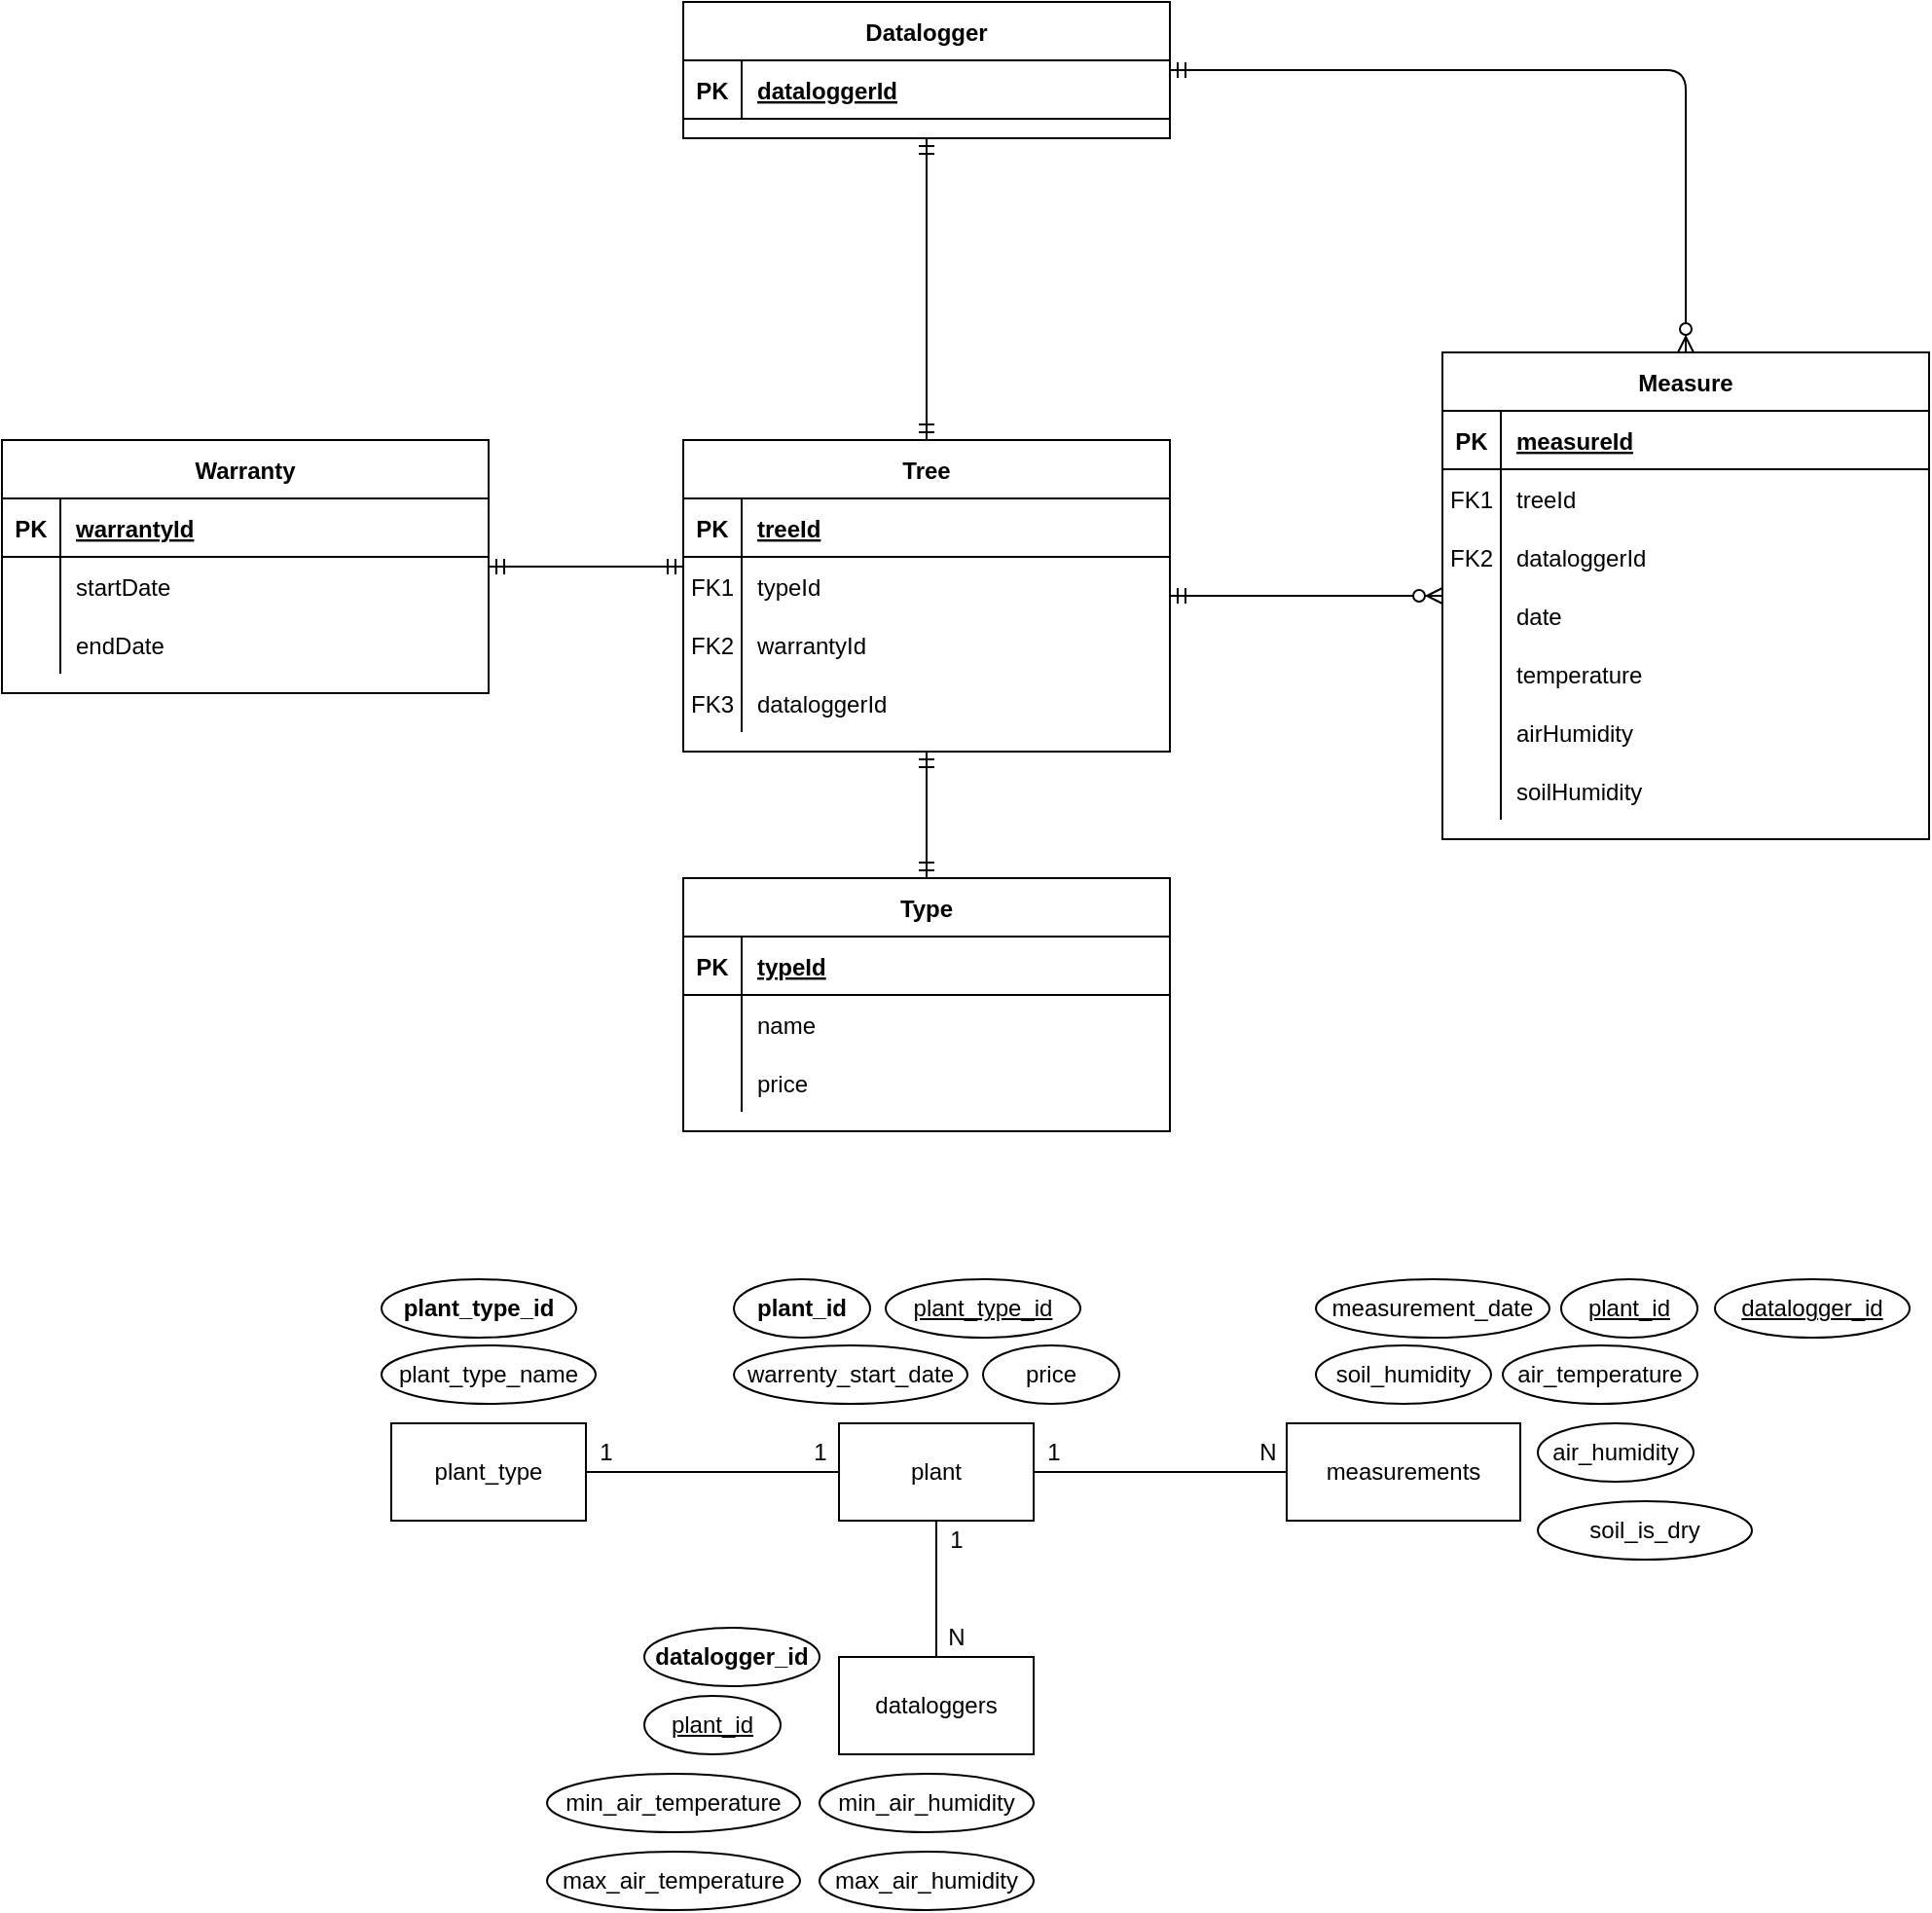 <mxfile version="14.5.1" type="device"><diagram id="R2lEEEUBdFMjLlhIrx00" name="Page-1"><mxGraphModel dx="1038" dy="607" grid="1" gridSize="10" guides="1" tooltips="1" connect="1" arrows="1" fold="1" page="1" pageScale="1" pageWidth="850" pageHeight="1100" math="0" shadow="0" extFonts="Permanent Marker^https://fonts.googleapis.com/css?family=Permanent+Marker"><root><mxCell id="0"/><mxCell id="1" parent="0"/><mxCell id="hlEVC8pS-RV7Bxgu4kH7-1" value="Tree" style="shape=table;startSize=30;container=1;collapsible=1;childLayout=tableLayout;fixedRows=1;rowLines=0;fontStyle=1;align=center;resizeLast=1;" parent="1" vertex="1"><mxGeometry x="370" y="255" width="250" height="160" as="geometry"/></mxCell><mxCell id="hlEVC8pS-RV7Bxgu4kH7-2" value="" style="shape=partialRectangle;collapsible=0;dropTarget=0;pointerEvents=0;fillColor=none;points=[[0,0.5],[1,0.5]];portConstraint=eastwest;top=0;left=0;right=0;bottom=1;" parent="hlEVC8pS-RV7Bxgu4kH7-1" vertex="1"><mxGeometry y="30" width="250" height="30" as="geometry"/></mxCell><mxCell id="hlEVC8pS-RV7Bxgu4kH7-3" value="PK" style="shape=partialRectangle;overflow=hidden;connectable=0;fillColor=none;top=0;left=0;bottom=0;right=0;fontStyle=1;" parent="hlEVC8pS-RV7Bxgu4kH7-2" vertex="1"><mxGeometry width="30" height="30" as="geometry"/></mxCell><mxCell id="hlEVC8pS-RV7Bxgu4kH7-4" value="treeId" style="shape=partialRectangle;overflow=hidden;connectable=0;fillColor=none;top=0;left=0;bottom=0;right=0;align=left;spacingLeft=6;fontStyle=5;" parent="hlEVC8pS-RV7Bxgu4kH7-2" vertex="1"><mxGeometry x="30" width="220" height="30" as="geometry"/></mxCell><mxCell id="hlEVC8pS-RV7Bxgu4kH7-5" value="" style="shape=partialRectangle;collapsible=0;dropTarget=0;pointerEvents=0;fillColor=none;points=[[0,0.5],[1,0.5]];portConstraint=eastwest;top=0;left=0;right=0;bottom=0;" parent="hlEVC8pS-RV7Bxgu4kH7-1" vertex="1"><mxGeometry y="60" width="250" height="30" as="geometry"/></mxCell><mxCell id="hlEVC8pS-RV7Bxgu4kH7-6" value="FK1" style="shape=partialRectangle;overflow=hidden;connectable=0;fillColor=none;top=0;left=0;bottom=0;right=0;" parent="hlEVC8pS-RV7Bxgu4kH7-5" vertex="1"><mxGeometry width="30" height="30" as="geometry"/></mxCell><mxCell id="hlEVC8pS-RV7Bxgu4kH7-7" value="typeId" style="shape=partialRectangle;overflow=hidden;connectable=0;fillColor=none;top=0;left=0;bottom=0;right=0;align=left;spacingLeft=6;" parent="hlEVC8pS-RV7Bxgu4kH7-5" vertex="1"><mxGeometry x="30" width="220" height="30" as="geometry"/></mxCell><mxCell id="hlEVC8pS-RV7Bxgu4kH7-59" value="" style="shape=partialRectangle;collapsible=0;dropTarget=0;pointerEvents=0;fillColor=none;points=[[0,0.5],[1,0.5]];portConstraint=eastwest;top=0;left=0;right=0;bottom=0;" parent="hlEVC8pS-RV7Bxgu4kH7-1" vertex="1"><mxGeometry y="90" width="250" height="30" as="geometry"/></mxCell><mxCell id="hlEVC8pS-RV7Bxgu4kH7-60" value="FK2" style="shape=partialRectangle;overflow=hidden;connectable=0;fillColor=none;top=0;left=0;bottom=0;right=0;" parent="hlEVC8pS-RV7Bxgu4kH7-59" vertex="1"><mxGeometry width="30" height="30" as="geometry"/></mxCell><mxCell id="hlEVC8pS-RV7Bxgu4kH7-61" value="warrantyId" style="shape=partialRectangle;overflow=hidden;connectable=0;fillColor=none;top=0;left=0;bottom=0;right=0;align=left;spacingLeft=6;" parent="hlEVC8pS-RV7Bxgu4kH7-59" vertex="1"><mxGeometry x="30" width="220" height="30" as="geometry"/></mxCell><mxCell id="hlEVC8pS-RV7Bxgu4kH7-87" value="" style="shape=partialRectangle;collapsible=0;dropTarget=0;pointerEvents=0;fillColor=none;points=[[0,0.5],[1,0.5]];portConstraint=eastwest;top=0;left=0;right=0;bottom=0;" parent="hlEVC8pS-RV7Bxgu4kH7-1" vertex="1"><mxGeometry y="120" width="250" height="30" as="geometry"/></mxCell><mxCell id="hlEVC8pS-RV7Bxgu4kH7-88" value="FK3" style="shape=partialRectangle;overflow=hidden;connectable=0;fillColor=none;top=0;left=0;bottom=0;right=0;" parent="hlEVC8pS-RV7Bxgu4kH7-87" vertex="1"><mxGeometry width="30" height="30" as="geometry"/></mxCell><mxCell id="hlEVC8pS-RV7Bxgu4kH7-89" value="dataloggerId" style="shape=partialRectangle;overflow=hidden;connectable=0;fillColor=none;top=0;left=0;bottom=0;right=0;align=left;spacingLeft=6;" parent="hlEVC8pS-RV7Bxgu4kH7-87" vertex="1"><mxGeometry x="30" width="220" height="30" as="geometry"/></mxCell><mxCell id="hlEVC8pS-RV7Bxgu4kH7-14" value="Type" style="shape=table;startSize=30;container=1;collapsible=1;childLayout=tableLayout;fixedRows=1;rowLines=0;fontStyle=1;align=center;resizeLast=1;" parent="1" vertex="1"><mxGeometry x="370" y="480" width="250" height="130" as="geometry"/></mxCell><mxCell id="hlEVC8pS-RV7Bxgu4kH7-15" value="" style="shape=partialRectangle;collapsible=0;dropTarget=0;pointerEvents=0;fillColor=none;points=[[0,0.5],[1,0.5]];portConstraint=eastwest;top=0;left=0;right=0;bottom=1;" parent="hlEVC8pS-RV7Bxgu4kH7-14" vertex="1"><mxGeometry y="30" width="250" height="30" as="geometry"/></mxCell><mxCell id="hlEVC8pS-RV7Bxgu4kH7-16" value="PK" style="shape=partialRectangle;overflow=hidden;connectable=0;fillColor=none;top=0;left=0;bottom=0;right=0;fontStyle=1;" parent="hlEVC8pS-RV7Bxgu4kH7-15" vertex="1"><mxGeometry width="30" height="30" as="geometry"/></mxCell><mxCell id="hlEVC8pS-RV7Bxgu4kH7-17" value="typeId" style="shape=partialRectangle;overflow=hidden;connectable=0;fillColor=none;top=0;left=0;bottom=0;right=0;align=left;spacingLeft=6;fontStyle=5;" parent="hlEVC8pS-RV7Bxgu4kH7-15" vertex="1"><mxGeometry x="30" width="220" height="30" as="geometry"/></mxCell><mxCell id="hlEVC8pS-RV7Bxgu4kH7-18" value="" style="shape=partialRectangle;collapsible=0;dropTarget=0;pointerEvents=0;fillColor=none;points=[[0,0.5],[1,0.5]];portConstraint=eastwest;top=0;left=0;right=0;bottom=0;" parent="hlEVC8pS-RV7Bxgu4kH7-14" vertex="1"><mxGeometry y="60" width="250" height="30" as="geometry"/></mxCell><mxCell id="hlEVC8pS-RV7Bxgu4kH7-19" value="" style="shape=partialRectangle;overflow=hidden;connectable=0;fillColor=none;top=0;left=0;bottom=0;right=0;" parent="hlEVC8pS-RV7Bxgu4kH7-18" vertex="1"><mxGeometry width="30" height="30" as="geometry"/></mxCell><mxCell id="hlEVC8pS-RV7Bxgu4kH7-20" value="name" style="shape=partialRectangle;overflow=hidden;connectable=0;fillColor=none;top=0;left=0;bottom=0;right=0;align=left;spacingLeft=6;" parent="hlEVC8pS-RV7Bxgu4kH7-18" vertex="1"><mxGeometry x="30" width="220" height="30" as="geometry"/></mxCell><mxCell id="hlEVC8pS-RV7Bxgu4kH7-24" value="" style="shape=partialRectangle;collapsible=0;dropTarget=0;pointerEvents=0;fillColor=none;points=[[0,0.5],[1,0.5]];portConstraint=eastwest;top=0;left=0;right=0;bottom=0;" parent="hlEVC8pS-RV7Bxgu4kH7-14" vertex="1"><mxGeometry y="90" width="250" height="30" as="geometry"/></mxCell><mxCell id="hlEVC8pS-RV7Bxgu4kH7-25" value="" style="shape=partialRectangle;overflow=hidden;connectable=0;fillColor=none;top=0;left=0;bottom=0;right=0;" parent="hlEVC8pS-RV7Bxgu4kH7-24" vertex="1"><mxGeometry width="30" height="30" as="geometry"/></mxCell><mxCell id="hlEVC8pS-RV7Bxgu4kH7-26" value="price" style="shape=partialRectangle;overflow=hidden;connectable=0;fillColor=none;top=0;left=0;bottom=0;right=0;align=left;spacingLeft=6;" parent="hlEVC8pS-RV7Bxgu4kH7-24" vertex="1"><mxGeometry x="30" width="220" height="30" as="geometry"/></mxCell><mxCell id="hlEVC8pS-RV7Bxgu4kH7-30" value="Measure" style="shape=table;startSize=30;container=1;collapsible=1;childLayout=tableLayout;fixedRows=1;rowLines=0;fontStyle=1;align=center;resizeLast=1;" parent="1" vertex="1"><mxGeometry x="760" y="210" width="250" height="250" as="geometry"/></mxCell><mxCell id="hlEVC8pS-RV7Bxgu4kH7-31" value="" style="shape=partialRectangle;collapsible=0;dropTarget=0;pointerEvents=0;fillColor=none;points=[[0,0.5],[1,0.5]];portConstraint=eastwest;top=0;left=0;right=0;bottom=1;" parent="hlEVC8pS-RV7Bxgu4kH7-30" vertex="1"><mxGeometry y="30" width="250" height="30" as="geometry"/></mxCell><mxCell id="hlEVC8pS-RV7Bxgu4kH7-32" value="PK" style="shape=partialRectangle;overflow=hidden;connectable=0;fillColor=none;top=0;left=0;bottom=0;right=0;fontStyle=1;" parent="hlEVC8pS-RV7Bxgu4kH7-31" vertex="1"><mxGeometry width="30" height="30" as="geometry"/></mxCell><mxCell id="hlEVC8pS-RV7Bxgu4kH7-33" value="measureId" style="shape=partialRectangle;overflow=hidden;connectable=0;fillColor=none;top=0;left=0;bottom=0;right=0;align=left;spacingLeft=6;fontStyle=5;" parent="hlEVC8pS-RV7Bxgu4kH7-31" vertex="1"><mxGeometry x="30" width="220" height="30" as="geometry"/></mxCell><mxCell id="hlEVC8pS-RV7Bxgu4kH7-37" value="" style="shape=partialRectangle;collapsible=0;dropTarget=0;pointerEvents=0;fillColor=none;points=[[0,0.5],[1,0.5]];portConstraint=eastwest;top=0;left=0;right=0;bottom=0;" parent="hlEVC8pS-RV7Bxgu4kH7-30" vertex="1"><mxGeometry y="60" width="250" height="30" as="geometry"/></mxCell><mxCell id="hlEVC8pS-RV7Bxgu4kH7-38" value="FK1" style="shape=partialRectangle;overflow=hidden;connectable=0;fillColor=none;top=0;left=0;bottom=0;right=0;" parent="hlEVC8pS-RV7Bxgu4kH7-37" vertex="1"><mxGeometry width="30" height="30" as="geometry"/></mxCell><mxCell id="hlEVC8pS-RV7Bxgu4kH7-39" value="treeId" style="shape=partialRectangle;overflow=hidden;connectable=0;fillColor=none;top=0;left=0;bottom=0;right=0;align=left;spacingLeft=6;" parent="hlEVC8pS-RV7Bxgu4kH7-37" vertex="1"><mxGeometry x="30" width="220" height="30" as="geometry"/></mxCell><mxCell id="hlEVC8pS-RV7Bxgu4kH7-90" value="" style="shape=partialRectangle;collapsible=0;dropTarget=0;pointerEvents=0;fillColor=none;points=[[0,0.5],[1,0.5]];portConstraint=eastwest;top=0;left=0;right=0;bottom=0;" parent="hlEVC8pS-RV7Bxgu4kH7-30" vertex="1"><mxGeometry y="90" width="250" height="30" as="geometry"/></mxCell><mxCell id="hlEVC8pS-RV7Bxgu4kH7-91" value="FK2" style="shape=partialRectangle;overflow=hidden;connectable=0;fillColor=none;top=0;left=0;bottom=0;right=0;" parent="hlEVC8pS-RV7Bxgu4kH7-90" vertex="1"><mxGeometry width="30" height="30" as="geometry"/></mxCell><mxCell id="hlEVC8pS-RV7Bxgu4kH7-92" value="dataloggerId" style="shape=partialRectangle;overflow=hidden;connectable=0;fillColor=none;top=0;left=0;bottom=0;right=0;align=left;spacingLeft=6;" parent="hlEVC8pS-RV7Bxgu4kH7-90" vertex="1"><mxGeometry x="30" width="220" height="30" as="geometry"/></mxCell><mxCell id="hlEVC8pS-RV7Bxgu4kH7-40" value="" style="shape=partialRectangle;collapsible=0;dropTarget=0;pointerEvents=0;fillColor=none;points=[[0,0.5],[1,0.5]];portConstraint=eastwest;top=0;left=0;right=0;bottom=0;" parent="hlEVC8pS-RV7Bxgu4kH7-30" vertex="1"><mxGeometry y="120" width="250" height="30" as="geometry"/></mxCell><mxCell id="hlEVC8pS-RV7Bxgu4kH7-41" value="" style="shape=partialRectangle;overflow=hidden;connectable=0;fillColor=none;top=0;left=0;bottom=0;right=0;" parent="hlEVC8pS-RV7Bxgu4kH7-40" vertex="1"><mxGeometry width="30" height="30" as="geometry"/></mxCell><mxCell id="hlEVC8pS-RV7Bxgu4kH7-42" value="date" style="shape=partialRectangle;overflow=hidden;connectable=0;fillColor=none;top=0;left=0;bottom=0;right=0;align=left;spacingLeft=6;" parent="hlEVC8pS-RV7Bxgu4kH7-40" vertex="1"><mxGeometry x="30" width="220" height="30" as="geometry"/></mxCell><mxCell id="hlEVC8pS-RV7Bxgu4kH7-43" value="" style="shape=partialRectangle;collapsible=0;dropTarget=0;pointerEvents=0;fillColor=none;points=[[0,0.5],[1,0.5]];portConstraint=eastwest;top=0;left=0;right=0;bottom=0;" parent="hlEVC8pS-RV7Bxgu4kH7-30" vertex="1"><mxGeometry y="150" width="250" height="30" as="geometry"/></mxCell><mxCell id="hlEVC8pS-RV7Bxgu4kH7-44" value="" style="shape=partialRectangle;overflow=hidden;connectable=0;fillColor=none;top=0;left=0;bottom=0;right=0;" parent="hlEVC8pS-RV7Bxgu4kH7-43" vertex="1"><mxGeometry width="30" height="30" as="geometry"/></mxCell><mxCell id="hlEVC8pS-RV7Bxgu4kH7-45" value="temperature" style="shape=partialRectangle;overflow=hidden;connectable=0;fillColor=none;top=0;left=0;bottom=0;right=0;align=left;spacingLeft=6;" parent="hlEVC8pS-RV7Bxgu4kH7-43" vertex="1"><mxGeometry x="30" width="220" height="30" as="geometry"/></mxCell><mxCell id="hlEVC8pS-RV7Bxgu4kH7-46" value="" style="shape=partialRectangle;collapsible=0;dropTarget=0;pointerEvents=0;fillColor=none;points=[[0,0.5],[1,0.5]];portConstraint=eastwest;top=0;left=0;right=0;bottom=0;" parent="hlEVC8pS-RV7Bxgu4kH7-30" vertex="1"><mxGeometry y="180" width="250" height="30" as="geometry"/></mxCell><mxCell id="hlEVC8pS-RV7Bxgu4kH7-47" value="" style="shape=partialRectangle;overflow=hidden;connectable=0;fillColor=none;top=0;left=0;bottom=0;right=0;" parent="hlEVC8pS-RV7Bxgu4kH7-46" vertex="1"><mxGeometry width="30" height="30" as="geometry"/></mxCell><mxCell id="hlEVC8pS-RV7Bxgu4kH7-48" value="airHumidity" style="shape=partialRectangle;overflow=hidden;connectable=0;fillColor=none;top=0;left=0;bottom=0;right=0;align=left;spacingLeft=6;" parent="hlEVC8pS-RV7Bxgu4kH7-46" vertex="1"><mxGeometry x="30" width="220" height="30" as="geometry"/></mxCell><mxCell id="hlEVC8pS-RV7Bxgu4kH7-49" value="" style="shape=partialRectangle;collapsible=0;dropTarget=0;pointerEvents=0;fillColor=none;points=[[0,0.5],[1,0.5]];portConstraint=eastwest;top=0;left=0;right=0;bottom=0;" parent="hlEVC8pS-RV7Bxgu4kH7-30" vertex="1"><mxGeometry y="210" width="250" height="30" as="geometry"/></mxCell><mxCell id="hlEVC8pS-RV7Bxgu4kH7-50" value="" style="shape=partialRectangle;overflow=hidden;connectable=0;fillColor=none;top=0;left=0;bottom=0;right=0;" parent="hlEVC8pS-RV7Bxgu4kH7-49" vertex="1"><mxGeometry width="30" height="30" as="geometry"/></mxCell><mxCell id="hlEVC8pS-RV7Bxgu4kH7-51" value="soilHumidity" style="shape=partialRectangle;overflow=hidden;connectable=0;fillColor=none;top=0;left=0;bottom=0;right=0;align=left;spacingLeft=6;" parent="hlEVC8pS-RV7Bxgu4kH7-49" vertex="1"><mxGeometry x="30" width="220" height="30" as="geometry"/></mxCell><mxCell id="hlEVC8pS-RV7Bxgu4kH7-52" value="" style="edgeStyle=orthogonalEdgeStyle;fontSize=12;html=1;endArrow=ERzeroToMany;startArrow=ERmandOne;" parent="1" source="hlEVC8pS-RV7Bxgu4kH7-1" target="hlEVC8pS-RV7Bxgu4kH7-30" edge="1"><mxGeometry width="100" height="100" relative="1" as="geometry"><mxPoint x="390" y="330" as="sourcePoint"/><mxPoint x="490" y="230" as="targetPoint"/></mxGeometry></mxCell><mxCell id="hlEVC8pS-RV7Bxgu4kH7-57" value="" style="fontSize=12;html=1;endArrow=ERmandOne;startArrow=ERmandOne;edgeStyle=orthogonalEdgeStyle;" parent="1" source="hlEVC8pS-RV7Bxgu4kH7-14" target="hlEVC8pS-RV7Bxgu4kH7-1" edge="1"><mxGeometry width="100" height="100" relative="1" as="geometry"><mxPoint x="270" y="500" as="sourcePoint"/><mxPoint x="370" y="400" as="targetPoint"/><Array as="points"><mxPoint x="495" y="430"/><mxPoint x="495" y="430"/></Array></mxGeometry></mxCell><mxCell id="hlEVC8pS-RV7Bxgu4kH7-62" value="Warranty" style="shape=table;startSize=30;container=1;collapsible=1;childLayout=tableLayout;fixedRows=1;rowLines=0;fontStyle=1;align=center;resizeLast=1;" parent="1" vertex="1"><mxGeometry x="20" y="255" width="250" height="130" as="geometry"/></mxCell><mxCell id="hlEVC8pS-RV7Bxgu4kH7-63" value="" style="shape=partialRectangle;collapsible=0;dropTarget=0;pointerEvents=0;fillColor=none;points=[[0,0.5],[1,0.5]];portConstraint=eastwest;top=0;left=0;right=0;bottom=1;" parent="hlEVC8pS-RV7Bxgu4kH7-62" vertex="1"><mxGeometry y="30" width="250" height="30" as="geometry"/></mxCell><mxCell id="hlEVC8pS-RV7Bxgu4kH7-64" value="PK" style="shape=partialRectangle;overflow=hidden;connectable=0;fillColor=none;top=0;left=0;bottom=0;right=0;fontStyle=1;" parent="hlEVC8pS-RV7Bxgu4kH7-63" vertex="1"><mxGeometry width="30" height="30" as="geometry"/></mxCell><mxCell id="hlEVC8pS-RV7Bxgu4kH7-65" value="warrantyId" style="shape=partialRectangle;overflow=hidden;connectable=0;fillColor=none;top=0;left=0;bottom=0;right=0;align=left;spacingLeft=6;fontStyle=5;" parent="hlEVC8pS-RV7Bxgu4kH7-63" vertex="1"><mxGeometry x="30" width="220" height="30" as="geometry"/></mxCell><mxCell id="hlEVC8pS-RV7Bxgu4kH7-66" value="" style="shape=partialRectangle;collapsible=0;dropTarget=0;pointerEvents=0;fillColor=none;points=[[0,0.5],[1,0.5]];portConstraint=eastwest;top=0;left=0;right=0;bottom=0;" parent="hlEVC8pS-RV7Bxgu4kH7-62" vertex="1"><mxGeometry y="60" width="250" height="30" as="geometry"/></mxCell><mxCell id="hlEVC8pS-RV7Bxgu4kH7-67" value="" style="shape=partialRectangle;overflow=hidden;connectable=0;fillColor=none;top=0;left=0;bottom=0;right=0;" parent="hlEVC8pS-RV7Bxgu4kH7-66" vertex="1"><mxGeometry width="30" height="30" as="geometry"/></mxCell><mxCell id="hlEVC8pS-RV7Bxgu4kH7-68" value="startDate" style="shape=partialRectangle;overflow=hidden;connectable=0;fillColor=none;top=0;left=0;bottom=0;right=0;align=left;spacingLeft=6;" parent="hlEVC8pS-RV7Bxgu4kH7-66" vertex="1"><mxGeometry x="30" width="220" height="30" as="geometry"/></mxCell><mxCell id="hlEVC8pS-RV7Bxgu4kH7-69" value="" style="shape=partialRectangle;collapsible=0;dropTarget=0;pointerEvents=0;fillColor=none;points=[[0,0.5],[1,0.5]];portConstraint=eastwest;top=0;left=0;right=0;bottom=0;" parent="hlEVC8pS-RV7Bxgu4kH7-62" vertex="1"><mxGeometry y="90" width="250" height="30" as="geometry"/></mxCell><mxCell id="hlEVC8pS-RV7Bxgu4kH7-70" value="" style="shape=partialRectangle;overflow=hidden;connectable=0;fillColor=none;top=0;left=0;bottom=0;right=0;" parent="hlEVC8pS-RV7Bxgu4kH7-69" vertex="1"><mxGeometry width="30" height="30" as="geometry"/></mxCell><mxCell id="hlEVC8pS-RV7Bxgu4kH7-71" value="endDate" style="shape=partialRectangle;overflow=hidden;connectable=0;fillColor=none;top=0;left=0;bottom=0;right=0;align=left;spacingLeft=6;" parent="hlEVC8pS-RV7Bxgu4kH7-69" vertex="1"><mxGeometry x="30" width="220" height="30" as="geometry"/></mxCell><mxCell id="hlEVC8pS-RV7Bxgu4kH7-72" value="" style="fontSize=12;html=1;endArrow=ERmandOne;startArrow=ERmandOne;edgeStyle=orthogonalEdgeStyle;" parent="1" source="hlEVC8pS-RV7Bxgu4kH7-62" target="hlEVC8pS-RV7Bxgu4kH7-1" edge="1"><mxGeometry width="100" height="100" relative="1" as="geometry"><mxPoint x="505" y="490" as="sourcePoint"/><mxPoint x="505" y="395" as="targetPoint"/><Array as="points"><mxPoint x="380" y="320"/><mxPoint x="380" y="320"/></Array></mxGeometry></mxCell><mxCell id="hlEVC8pS-RV7Bxgu4kH7-73" value="Datalogger" style="shape=table;startSize=30;container=1;collapsible=1;childLayout=tableLayout;fixedRows=1;rowLines=0;fontStyle=1;align=center;resizeLast=1;" parent="1" vertex="1"><mxGeometry x="370" y="30" width="250" height="70" as="geometry"/></mxCell><mxCell id="hlEVC8pS-RV7Bxgu4kH7-74" value="" style="shape=partialRectangle;collapsible=0;dropTarget=0;pointerEvents=0;fillColor=none;points=[[0,0.5],[1,0.5]];portConstraint=eastwest;top=0;left=0;right=0;bottom=1;" parent="hlEVC8pS-RV7Bxgu4kH7-73" vertex="1"><mxGeometry y="30" width="250" height="30" as="geometry"/></mxCell><mxCell id="hlEVC8pS-RV7Bxgu4kH7-75" value="PK" style="shape=partialRectangle;overflow=hidden;connectable=0;fillColor=none;top=0;left=0;bottom=0;right=0;fontStyle=1;" parent="hlEVC8pS-RV7Bxgu4kH7-74" vertex="1"><mxGeometry width="30" height="30" as="geometry"/></mxCell><mxCell id="hlEVC8pS-RV7Bxgu4kH7-76" value="dataloggerId" style="shape=partialRectangle;overflow=hidden;connectable=0;fillColor=none;top=0;left=0;bottom=0;right=0;align=left;spacingLeft=6;fontStyle=5;" parent="hlEVC8pS-RV7Bxgu4kH7-74" vertex="1"><mxGeometry x="30" width="220" height="30" as="geometry"/></mxCell><mxCell id="hlEVC8pS-RV7Bxgu4kH7-83" value="" style="fontSize=12;html=1;endArrow=ERmandOne;startArrow=ERmandOne;edgeStyle=orthogonalEdgeStyle;" parent="1" source="hlEVC8pS-RV7Bxgu4kH7-73" target="hlEVC8pS-RV7Bxgu4kH7-1" edge="1"><mxGeometry width="100" height="100" relative="1" as="geometry"><mxPoint x="280" y="330" as="sourcePoint"/><mxPoint x="380" y="330" as="targetPoint"/><Array as="points"/></mxGeometry></mxCell><mxCell id="hlEVC8pS-RV7Bxgu4kH7-93" value="" style="edgeStyle=orthogonalEdgeStyle;fontSize=12;html=1;endArrow=ERzeroToMany;startArrow=ERmandOne;" parent="1" source="hlEVC8pS-RV7Bxgu4kH7-73" target="hlEVC8pS-RV7Bxgu4kH7-30" edge="1"><mxGeometry width="100" height="100" relative="1" as="geometry"><mxPoint x="690" y="90" as="sourcePoint"/><mxPoint x="830" y="90" as="targetPoint"/></mxGeometry></mxCell><mxCell id="13KkaJKWg8SidGLB_qJR-36" value="&lt;br&gt;&lt;br&gt;&lt;br&gt;&lt;br&gt;&lt;br&gt;&lt;br&gt;&lt;br&gt;&lt;br&gt;&lt;br&gt;&lt;br&gt;&lt;br&gt;&lt;br&gt;&lt;br&gt;&lt;br&gt;&lt;br&gt;&lt;br&gt;" style="edgeStyle=orthogonalEdgeStyle;rounded=0;orthogonalLoop=1;jettySize=auto;html=1;entryX=0;entryY=0.5;entryDx=0;entryDy=0;endArrow=none;endFill=0;" parent="1" source="13KkaJKWg8SidGLB_qJR-38" target="13KkaJKWg8SidGLB_qJR-39" edge="1"><mxGeometry relative="1" as="geometry"/></mxCell><mxCell id="13KkaJKWg8SidGLB_qJR-37" style="edgeStyle=orthogonalEdgeStyle;rounded=0;orthogonalLoop=1;jettySize=auto;html=1;entryX=0.5;entryY=0;entryDx=0;entryDy=0;endArrow=none;endFill=0;" parent="1" source="13KkaJKWg8SidGLB_qJR-38" target="13KkaJKWg8SidGLB_qJR-50" edge="1"><mxGeometry relative="1" as="geometry"/></mxCell><mxCell id="13KkaJKWg8SidGLB_qJR-38" value="plant" style="whiteSpace=wrap;html=1;" parent="1" vertex="1"><mxGeometry x="450" y="760" width="100" height="50" as="geometry"/></mxCell><mxCell id="13KkaJKWg8SidGLB_qJR-39" value="measurements" style="whiteSpace=wrap;html=1;" parent="1" vertex="1"><mxGeometry x="680" y="760" width="120" height="50" as="geometry"/></mxCell><mxCell id="13KkaJKWg8SidGLB_qJR-40" value="plant_id" style="ellipse;whiteSpace=wrap;html=1;fontStyle=1" parent="1" vertex="1"><mxGeometry x="396" y="686" width="70" height="30" as="geometry"/></mxCell><mxCell id="13KkaJKWg8SidGLB_qJR-41" value="plant_type_id" style="ellipse;whiteSpace=wrap;html=1;fontStyle=4" parent="1" vertex="1"><mxGeometry x="474" y="686" width="100" height="30" as="geometry"/></mxCell><mxCell id="13KkaJKWg8SidGLB_qJR-42" value="warrenty_start_date" style="ellipse;whiteSpace=wrap;html=1;fontStyle=0" parent="1" vertex="1"><mxGeometry x="396" y="720" width="120" height="30" as="geometry"/></mxCell><mxCell id="13KkaJKWg8SidGLB_qJR-43" value="&lt;span style=&quot;&quot;&gt;plant_id&lt;/span&gt;" style="ellipse;whiteSpace=wrap;html=1;fontStyle=4" parent="1" vertex="1"><mxGeometry x="821" y="686" width="70" height="30" as="geometry"/></mxCell><mxCell id="13KkaJKWg8SidGLB_qJR-44" value="&lt;span style=&quot;&quot;&gt;measurement_date&lt;/span&gt;" style="ellipse;whiteSpace=wrap;html=1;fontStyle=0" parent="1" vertex="1"><mxGeometry x="695" y="686" width="120" height="30" as="geometry"/></mxCell><mxCell id="13KkaJKWg8SidGLB_qJR-45" value="&lt;span style=&quot;&quot;&gt;air_temperature&lt;/span&gt;" style="ellipse;whiteSpace=wrap;html=1;fontStyle=0" parent="1" vertex="1"><mxGeometry x="791" y="720" width="100" height="30" as="geometry"/></mxCell><mxCell id="13KkaJKWg8SidGLB_qJR-46" value="&lt;span style=&quot;&quot;&gt;air_humidity&lt;/span&gt;" style="ellipse;whiteSpace=wrap;html=1;fontStyle=0" parent="1" vertex="1"><mxGeometry x="809" y="760" width="80" height="30" as="geometry"/></mxCell><mxCell id="13KkaJKWg8SidGLB_qJR-47" value="&lt;span style=&quot;&quot;&gt;soil_humidity&lt;/span&gt;" style="ellipse;whiteSpace=wrap;html=1;fontStyle=0" parent="1" vertex="1"><mxGeometry x="695" y="720" width="90" height="30" as="geometry"/></mxCell><mxCell id="13KkaJKWg8SidGLB_qJR-48" value="1" style="text;html=1;align=center;verticalAlign=middle;resizable=0;points=[];autosize=1;strokeColor=none;fillColor=none;" parent="1" vertex="1"><mxGeometry x="550" y="765" width="20" height="20" as="geometry"/></mxCell><mxCell id="13KkaJKWg8SidGLB_qJR-49" value="N" style="text;html=1;align=center;verticalAlign=middle;resizable=0;points=[];autosize=1;strokeColor=none;fillColor=none;" parent="1" vertex="1"><mxGeometry x="660" y="765" width="20" height="20" as="geometry"/></mxCell><mxCell id="13KkaJKWg8SidGLB_qJR-50" value="dataloggers" style="whiteSpace=wrap;html=1;" parent="1" vertex="1"><mxGeometry x="450" y="880" width="100" height="50" as="geometry"/></mxCell><mxCell id="13KkaJKWg8SidGLB_qJR-51" value="datalogger_id" style="ellipse;whiteSpace=wrap;html=1;fontStyle=1" parent="1" vertex="1"><mxGeometry x="350" y="865" width="90" height="30" as="geometry"/></mxCell><mxCell id="13KkaJKWg8SidGLB_qJR-52" value="plant_id" style="ellipse;whiteSpace=wrap;html=1;fontStyle=4" parent="1" vertex="1"><mxGeometry x="350" y="900" width="70" height="30" as="geometry"/></mxCell><mxCell id="13KkaJKWg8SidGLB_qJR-53" value="1" style="text;html=1;align=center;verticalAlign=middle;resizable=0;points=[];autosize=1;strokeColor=none;fillColor=none;" parent="1" vertex="1"><mxGeometry x="500" y="810" width="20" height="20" as="geometry"/></mxCell><mxCell id="13KkaJKWg8SidGLB_qJR-55" value="price" style="ellipse;whiteSpace=wrap;html=1;fontStyle=0" parent="1" vertex="1"><mxGeometry x="524" y="720" width="70" height="30" as="geometry"/></mxCell><mxCell id="13KkaJKWg8SidGLB_qJR-56" value="plant_type_name" style="ellipse;whiteSpace=wrap;html=1;fontStyle=0" parent="1" vertex="1"><mxGeometry x="215" y="720" width="110" height="30" as="geometry"/></mxCell><mxCell id="13KkaJKWg8SidGLB_qJR-60" style="edgeStyle=orthogonalEdgeStyle;rounded=0;orthogonalLoop=1;jettySize=auto;html=1;entryX=0;entryY=0.5;entryDx=0;entryDy=0;endArrow=none;endFill=0;" parent="1" source="13KkaJKWg8SidGLB_qJR-57" target="13KkaJKWg8SidGLB_qJR-38" edge="1"><mxGeometry relative="1" as="geometry"/></mxCell><mxCell id="13KkaJKWg8SidGLB_qJR-57" value="plant_type" style="whiteSpace=wrap;html=1;" parent="1" vertex="1"><mxGeometry x="220" y="760" width="100" height="50" as="geometry"/></mxCell><mxCell id="13KkaJKWg8SidGLB_qJR-58" value="plant_type_id" style="ellipse;whiteSpace=wrap;html=1;fontStyle=1" parent="1" vertex="1"><mxGeometry x="215" y="686" width="100" height="30" as="geometry"/></mxCell><mxCell id="pTjqkhNlUzFM0YUwRx8--1" value="min_air_temperature" style="ellipse;whiteSpace=wrap;html=1;fontStyle=0" parent="1" vertex="1"><mxGeometry x="300" y="940" width="130" height="30" as="geometry"/></mxCell><mxCell id="pTjqkhNlUzFM0YUwRx8--2" value="max_air_temperature" style="ellipse;whiteSpace=wrap;html=1;fontStyle=0" parent="1" vertex="1"><mxGeometry x="300" y="980" width="130" height="30" as="geometry"/></mxCell><mxCell id="pTjqkhNlUzFM0YUwRx8--3" value="min_air_humidity" style="ellipse;whiteSpace=wrap;html=1;fontStyle=0" parent="1" vertex="1"><mxGeometry x="440" y="940" width="110" height="30" as="geometry"/></mxCell><mxCell id="pTjqkhNlUzFM0YUwRx8--4" value="max_air_humidity" style="ellipse;whiteSpace=wrap;html=1;fontStyle=0" parent="1" vertex="1"><mxGeometry x="440" y="980" width="110" height="30" as="geometry"/></mxCell><mxCell id="QqL7bO_ocJIV1DL5Arvk-1" value="soil_is_dry" style="ellipse;whiteSpace=wrap;html=1;fontStyle=0" parent="1" vertex="1"><mxGeometry x="809" y="800" width="110" height="30" as="geometry"/></mxCell><mxCell id="cUP3nP4AJREOSRBM86tw-5" value="1" style="text;html=1;align=center;verticalAlign=middle;resizable=0;points=[];autosize=1;strokeColor=none;fillColor=none;" vertex="1" parent="1"><mxGeometry x="430" y="765" width="20" height="20" as="geometry"/></mxCell><mxCell id="cUP3nP4AJREOSRBM86tw-6" value="1" style="text;html=1;align=center;verticalAlign=middle;resizable=0;points=[];autosize=1;strokeColor=none;fillColor=none;" vertex="1" parent="1"><mxGeometry x="320" y="765" width="20" height="20" as="geometry"/></mxCell><mxCell id="cUP3nP4AJREOSRBM86tw-7" value="&lt;span&gt;datalogger_id&lt;/span&gt;" style="ellipse;whiteSpace=wrap;html=1;fontStyle=4" vertex="1" parent="1"><mxGeometry x="900" y="686" width="100" height="30" as="geometry"/></mxCell><mxCell id="cUP3nP4AJREOSRBM86tw-8" value="N" style="text;html=1;align=center;verticalAlign=middle;resizable=0;points=[];autosize=1;strokeColor=none;fillColor=none;" vertex="1" parent="1"><mxGeometry x="500" y="860" width="20" height="20" as="geometry"/></mxCell></root></mxGraphModel></diagram></mxfile>